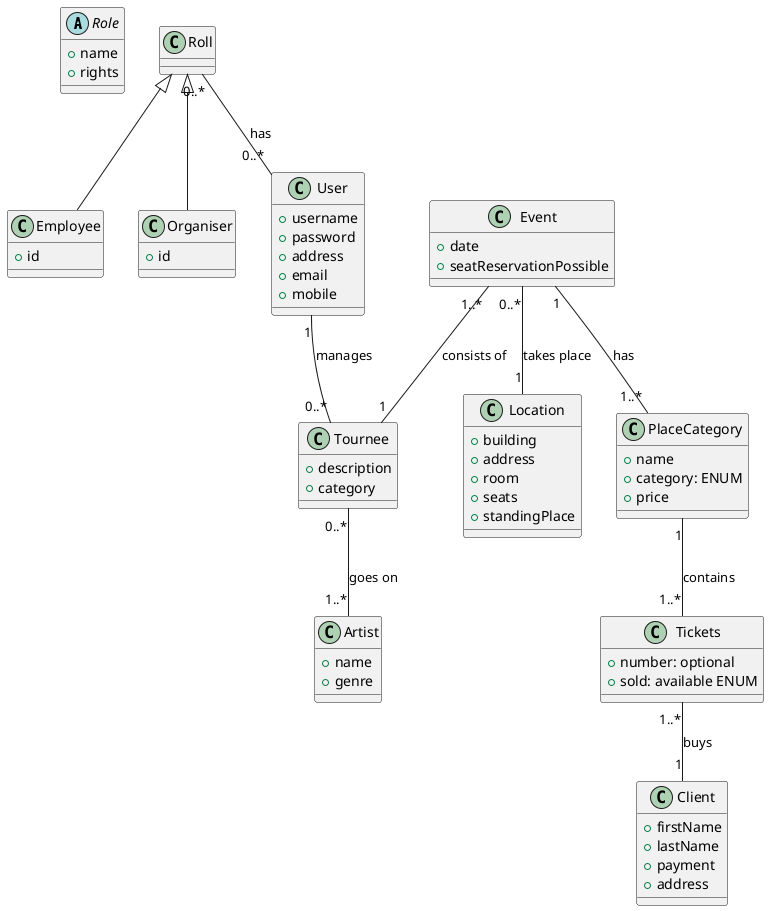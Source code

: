 @startuml

abstract class Role{
+ name
+ rights
}


class Employee{
+ id
}

class Organiser{
+ id
}


class User{
+ username
+ password
+ address
+ email
+ mobile
}


class Event{
+ date
+ seatReservationPossible
}


class Location{
+ building
+ address
+ room
+ seats
+ standingPlace
}


class Tournee{
+ description
+ category
}


class PlaceCategory{
+ name
+ category: ENUM
+ price
}

class Tickets{
+ number: optional
+ sold: available ENUM
}


class Client{
+ firstName
+ lastName
+ payment
+ address
}


class Artist{
+ name
+ genre
}

Roll <|-- Employee
Roll <|-- Organiser
Roll "0..*" -- "0..*" User: has
User "1" -- "0..*" Tournee: manages
Event "1..*" -- "1" Tournee: consists of
Event "0..*" -- "1"  Location: takes place
Event "1" -- "1..*" PlaceCategory: has
Tournee "0..*" -- "1..*" Artist: goes on
PlaceCategory "1" -- "1..*" Tickets: contains
Tickets "1..*" -- "1" Client: buys

@enduml